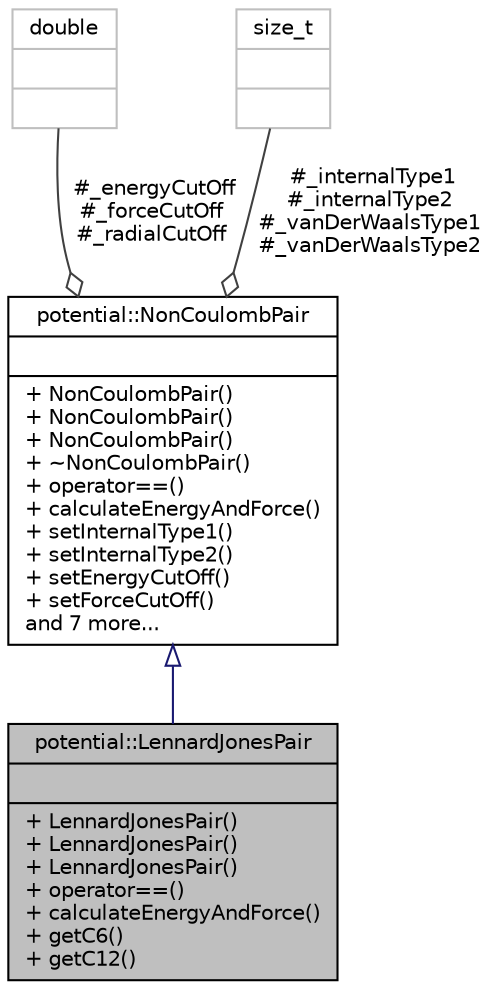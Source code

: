 digraph "potential::LennardJonesPair"
{
 // LATEX_PDF_SIZE
  edge [fontname="Helvetica",fontsize="10",labelfontname="Helvetica",labelfontsize="10"];
  node [fontname="Helvetica",fontsize="10",shape=record];
  Node1 [label="{potential::LennardJonesPair\n||+ LennardJonesPair()\l+ LennardJonesPair()\l+ LennardJonesPair()\l+ operator==()\l+ calculateEnergyAndForce()\l+ getC6()\l+ getC12()\l}",height=0.2,width=0.4,color="black", fillcolor="grey75", style="filled", fontcolor="black",tooltip="inherits from NonCoulombPair and represents a pair of Lennard-Jones types"];
  Node2 -> Node1 [dir="back",color="midnightblue",fontsize="10",style="solid",arrowtail="onormal",fontname="Helvetica"];
  Node2 [label="{potential::NonCoulombPair\n||+ NonCoulombPair()\l+ NonCoulombPair()\l+ NonCoulombPair()\l+ ~NonCoulombPair()\l+ operator==()\l+ calculateEnergyAndForce()\l+ setInternalType1()\l+ setInternalType2()\l+ setEnergyCutOff()\l+ setForceCutOff()\land 7 more...\l}",height=0.2,width=0.4,color="black", fillcolor="white", style="filled",URL="$classpotential_1_1NonCoulombPair.html",tooltip="base class representing a pair of non-coulombic types"];
  Node3 -> Node2 [color="grey25",fontsize="10",style="solid",label=" #_energyCutOff\n#_forceCutOff\n#_radialCutOff" ,arrowhead="odiamond",fontname="Helvetica"];
  Node3 [label="{double\n||}",height=0.2,width=0.4,color="grey75", fillcolor="white", style="filled",tooltip=" "];
  Node4 -> Node2 [color="grey25",fontsize="10",style="solid",label=" #_internalType1\n#_internalType2\n#_vanDerWaalsType1\n#_vanDerWaalsType2" ,arrowhead="odiamond",fontname="Helvetica"];
  Node4 [label="{size_t\n||}",height=0.2,width=0.4,color="grey75", fillcolor="white", style="filled",tooltip=" "];
}
